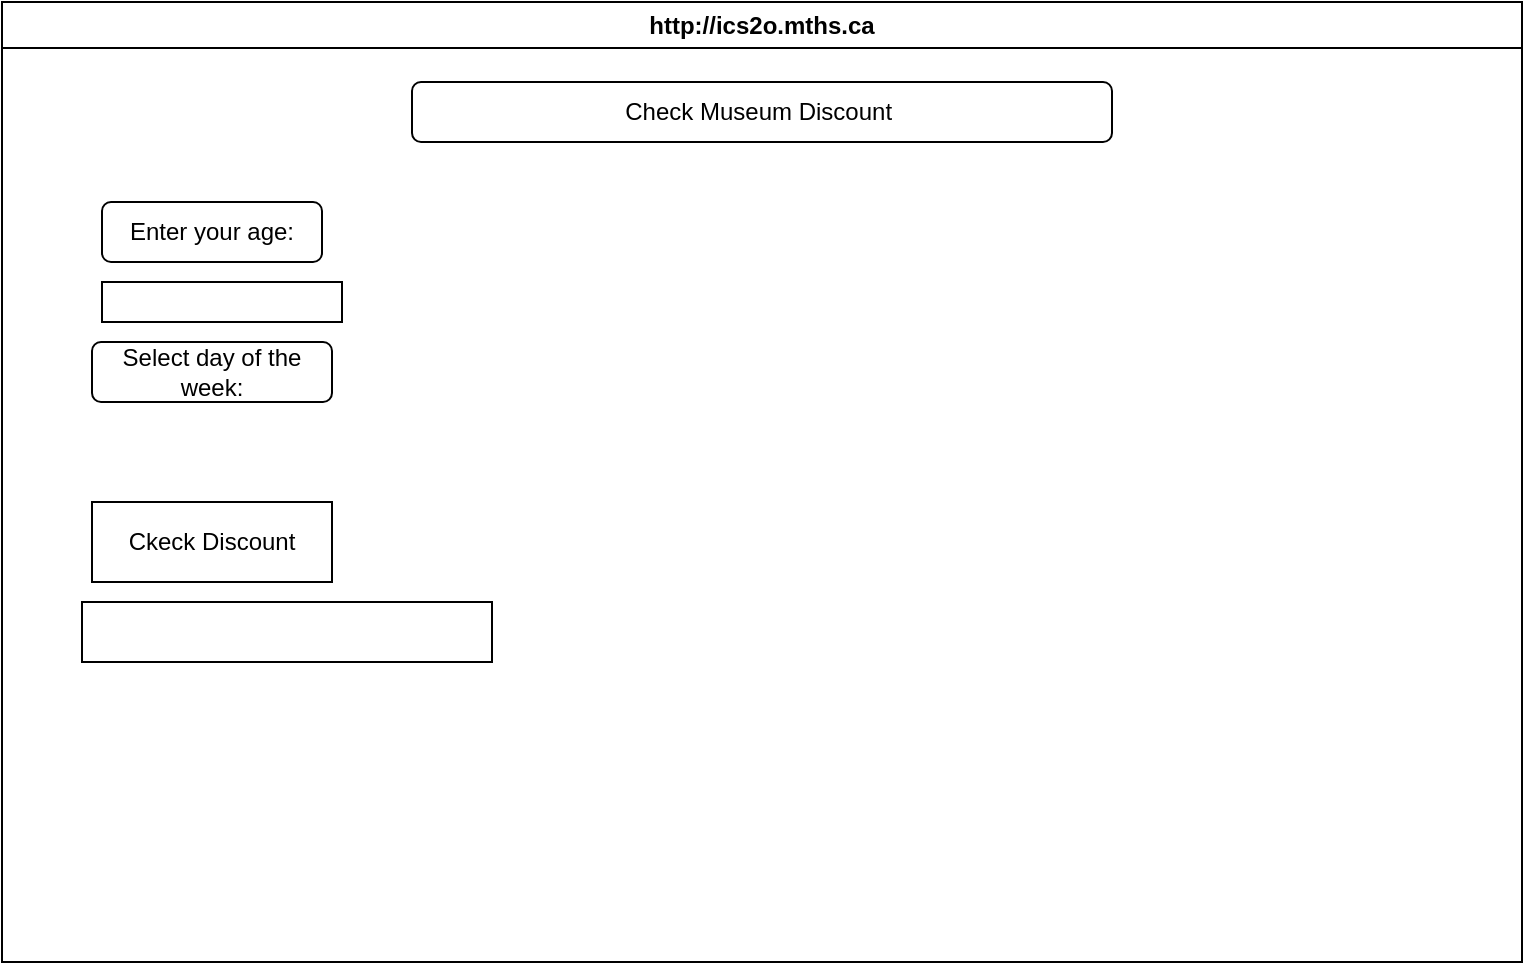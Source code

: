 <mxfile>
    <diagram id="HIP3nbAZw_EuaXWnEj3U" name="Page-1">
        <mxGraphModel dx="1685" dy="628" grid="1" gridSize="10" guides="1" tooltips="1" connect="1" arrows="1" fold="1" page="1" pageScale="1" pageWidth="850" pageHeight="1100" math="0" shadow="0">
            <root>
                <mxCell id="0"/>
                <mxCell id="1" parent="0"/>
                <mxCell id="7" value="http://ics2o.mths.ca" style="swimlane;whiteSpace=wrap;html=1;" parent="1" vertex="1">
                    <mxGeometry x="40" y="40" width="760" height="480" as="geometry"/>
                </mxCell>
                <mxCell id="8" value="Check Museum Discount&amp;nbsp;" style="rounded=1;whiteSpace=wrap;html=1;" vertex="1" parent="7">
                    <mxGeometry x="205" y="40" width="350" height="30" as="geometry"/>
                </mxCell>
                <mxCell id="9" value="Enter your age:" style="rounded=1;whiteSpace=wrap;html=1;" vertex="1" parent="7">
                    <mxGeometry x="50" y="100" width="110" height="30" as="geometry"/>
                </mxCell>
                <mxCell id="10" value="" style="rounded=0;whiteSpace=wrap;html=1;" vertex="1" parent="7">
                    <mxGeometry x="50" y="140" width="120" height="20" as="geometry"/>
                </mxCell>
                <mxCell id="11" value="Select day of the week:" style="rounded=1;whiteSpace=wrap;html=1;" vertex="1" parent="7">
                    <mxGeometry x="45" y="170" width="120" height="30" as="geometry"/>
                </mxCell>
                <mxCell id="13" value="Ckeck Discount" style="rounded=0;whiteSpace=wrap;html=1;" vertex="1" parent="7">
                    <mxGeometry x="45" y="250" width="120" height="40" as="geometry"/>
                </mxCell>
                <mxCell id="14" value="" style="rounded=0;whiteSpace=wrap;html=1;" vertex="1" parent="7">
                    <mxGeometry x="40" y="300" width="205" height="30" as="geometry"/>
                </mxCell>
            </root>
        </mxGraphModel>
    </diagram>
</mxfile>